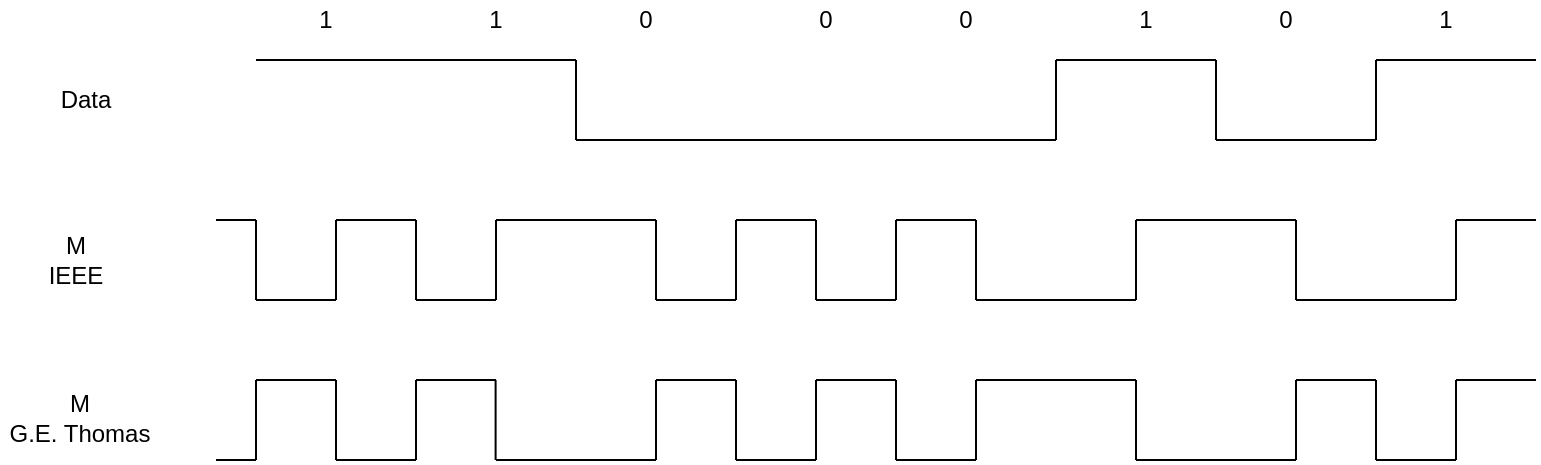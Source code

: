 <mxfile version="21.0.6" type="github"><diagram name="Page-1" id="zPCsERkUeqQOxDV2XIy1"><mxGraphModel dx="794" dy="416" grid="1" gridSize="10" guides="1" tooltips="1" connect="1" arrows="1" fold="1" page="1" pageScale="1" pageWidth="850" pageHeight="1100" math="0" shadow="0"><root><mxCell id="0"/><mxCell id="1" parent="0"/><mxCell id="ODUFzK6pWekkEToUxwfC-9" value="" style="endArrow=none;html=1;rounded=0;" parent="1" edge="1"><mxGeometry width="50" height="50" relative="1" as="geometry"><mxPoint x="260" y="120" as="sourcePoint"/><mxPoint x="280" y="120" as="targetPoint"/><Array as="points"><mxPoint x="270" y="120"/></Array></mxGeometry></mxCell><mxCell id="ODUFzK6pWekkEToUxwfC-11" value="" style="endArrow=none;html=1;rounded=0;" parent="1" edge="1"><mxGeometry width="50" height="50" relative="1" as="geometry"><mxPoint x="280" y="120" as="sourcePoint"/><mxPoint x="280" y="160" as="targetPoint"/><Array as="points"><mxPoint x="280" y="130"/></Array></mxGeometry></mxCell><mxCell id="ODUFzK6pWekkEToUxwfC-12" value="" style="endArrow=none;html=1;rounded=0;" parent="1" edge="1"><mxGeometry width="50" height="50" relative="1" as="geometry"><mxPoint x="280" y="160" as="sourcePoint"/><mxPoint x="320" y="160" as="targetPoint"/><Array as="points"><mxPoint x="310" y="160"/></Array></mxGeometry></mxCell><mxCell id="ODUFzK6pWekkEToUxwfC-13" value="" style="endArrow=none;html=1;rounded=0;" parent="1" edge="1"><mxGeometry width="50" height="50" relative="1" as="geometry"><mxPoint x="320" y="120" as="sourcePoint"/><mxPoint x="320" y="160" as="targetPoint"/><Array as="points"><mxPoint x="320" y="130"/></Array></mxGeometry></mxCell><mxCell id="ODUFzK6pWekkEToUxwfC-14" value="" style="endArrow=none;html=1;rounded=0;" parent="1" edge="1"><mxGeometry width="50" height="50" relative="1" as="geometry"><mxPoint x="320" y="120" as="sourcePoint"/><mxPoint x="360" y="120" as="targetPoint"/><Array as="points"><mxPoint x="350" y="120"/></Array></mxGeometry></mxCell><mxCell id="ODUFzK6pWekkEToUxwfC-15" value="" style="endArrow=none;html=1;rounded=0;" parent="1" edge="1"><mxGeometry width="50" height="50" relative="1" as="geometry"><mxPoint x="360" y="120" as="sourcePoint"/><mxPoint x="360" y="160" as="targetPoint"/><Array as="points"><mxPoint x="360" y="130"/></Array></mxGeometry></mxCell><mxCell id="ODUFzK6pWekkEToUxwfC-16" value="" style="endArrow=none;html=1;rounded=0;" parent="1" edge="1"><mxGeometry width="50" height="50" relative="1" as="geometry"><mxPoint x="360" y="160" as="sourcePoint"/><mxPoint x="400" y="160" as="targetPoint"/><Array as="points"><mxPoint x="390" y="160"/></Array></mxGeometry></mxCell><mxCell id="ODUFzK6pWekkEToUxwfC-17" value="1" style="text;strokeColor=none;align=center;fillColor=none;html=1;verticalAlign=middle;whiteSpace=wrap;rounded=0;" parent="1" vertex="1"><mxGeometry x="290" y="10" width="50" height="20" as="geometry"/></mxCell><mxCell id="ODUFzK6pWekkEToUxwfC-18" value="" style="endArrow=none;html=1;rounded=0;" parent="1" edge="1"><mxGeometry width="50" height="50" relative="1" as="geometry"><mxPoint x="280" y="40" as="sourcePoint"/><mxPoint x="440" y="40" as="targetPoint"/><Array as="points"><mxPoint x="310" y="40"/></Array></mxGeometry></mxCell><mxCell id="ODUFzK6pWekkEToUxwfC-19" value="" style="endArrow=none;html=1;rounded=0;" parent="1" edge="1"><mxGeometry width="50" height="50" relative="1" as="geometry"><mxPoint x="400" y="120" as="sourcePoint"/><mxPoint x="400" y="160" as="targetPoint"/><Array as="points"><mxPoint x="400" y="130"/></Array></mxGeometry></mxCell><mxCell id="ODUFzK6pWekkEToUxwfC-20" value="" style="endArrow=none;html=1;rounded=0;" parent="1" edge="1"><mxGeometry width="50" height="50" relative="1" as="geometry"><mxPoint x="440" y="40" as="sourcePoint"/><mxPoint x="440" y="80" as="targetPoint"/><Array as="points"><mxPoint x="440" y="50"/></Array></mxGeometry></mxCell><mxCell id="ODUFzK6pWekkEToUxwfC-21" value="" style="endArrow=none;html=1;rounded=0;" parent="1" edge="1"><mxGeometry width="50" height="50" relative="1" as="geometry"><mxPoint x="440" y="80" as="sourcePoint"/><mxPoint x="680" y="80" as="targetPoint"/><Array as="points"><mxPoint x="470" y="80"/></Array></mxGeometry></mxCell><mxCell id="ODUFzK6pWekkEToUxwfC-22" value="1" style="text;strokeColor=none;align=center;fillColor=none;html=1;verticalAlign=middle;whiteSpace=wrap;rounded=0;" parent="1" vertex="1"><mxGeometry x="375" y="10" width="50" height="20" as="geometry"/></mxCell><mxCell id="ODUFzK6pWekkEToUxwfC-23" value="0" style="text;strokeColor=none;align=center;fillColor=none;html=1;verticalAlign=middle;whiteSpace=wrap;rounded=0;" parent="1" vertex="1"><mxGeometry x="450" y="10" width="50" height="20" as="geometry"/></mxCell><mxCell id="ODUFzK6pWekkEToUxwfC-24" value="0" style="text;strokeColor=none;align=center;fillColor=none;html=1;verticalAlign=middle;whiteSpace=wrap;rounded=0;" parent="1" vertex="1"><mxGeometry x="540" y="10" width="50" height="20" as="geometry"/></mxCell><mxCell id="ODUFzK6pWekkEToUxwfC-25" value="0" style="text;strokeColor=none;align=center;fillColor=none;html=1;verticalAlign=middle;whiteSpace=wrap;rounded=0;" parent="1" vertex="1"><mxGeometry x="610" y="10" width="50" height="20" as="geometry"/></mxCell><mxCell id="ODUFzK6pWekkEToUxwfC-26" value="" style="endArrow=none;html=1;rounded=0;" parent="1" edge="1"><mxGeometry width="50" height="50" relative="1" as="geometry"><mxPoint x="680" y="40" as="sourcePoint"/><mxPoint x="760" y="40" as="targetPoint"/><Array as="points"><mxPoint x="710" y="40"/></Array></mxGeometry></mxCell><mxCell id="ODUFzK6pWekkEToUxwfC-27" value="" style="endArrow=none;html=1;rounded=0;" parent="1" edge="1"><mxGeometry width="50" height="50" relative="1" as="geometry"><mxPoint x="760" y="80" as="sourcePoint"/><mxPoint x="840" y="80" as="targetPoint"/><Array as="points"><mxPoint x="790" y="80"/></Array></mxGeometry></mxCell><mxCell id="ODUFzK6pWekkEToUxwfC-28" value="" style="endArrow=none;html=1;rounded=0;" parent="1" edge="1"><mxGeometry width="50" height="50" relative="1" as="geometry"><mxPoint x="840" y="40" as="sourcePoint"/><mxPoint x="920" y="40" as="targetPoint"/><Array as="points"><mxPoint x="870" y="40"/></Array></mxGeometry></mxCell><mxCell id="ODUFzK6pWekkEToUxwfC-29" value="" style="endArrow=none;html=1;rounded=0;" parent="1" edge="1"><mxGeometry width="50" height="50" relative="1" as="geometry"><mxPoint x="680" y="40" as="sourcePoint"/><mxPoint x="680" y="80" as="targetPoint"/><Array as="points"><mxPoint x="680" y="50"/></Array></mxGeometry></mxCell><mxCell id="ODUFzK6pWekkEToUxwfC-30" value="" style="endArrow=none;html=1;rounded=0;" parent="1" edge="1"><mxGeometry width="50" height="50" relative="1" as="geometry"><mxPoint x="760" y="40" as="sourcePoint"/><mxPoint x="760" y="80" as="targetPoint"/><Array as="points"><mxPoint x="760" y="50"/></Array></mxGeometry></mxCell><mxCell id="ODUFzK6pWekkEToUxwfC-31" value="" style="endArrow=none;html=1;rounded=0;" parent="1" edge="1"><mxGeometry width="50" height="50" relative="1" as="geometry"><mxPoint x="840" y="40" as="sourcePoint"/><mxPoint x="840" y="80" as="targetPoint"/><Array as="points"><mxPoint x="840" y="50"/></Array></mxGeometry></mxCell><mxCell id="ODUFzK6pWekkEToUxwfC-32" value="" style="endArrow=none;html=1;rounded=0;" parent="1" edge="1"><mxGeometry width="50" height="50" relative="1" as="geometry"><mxPoint x="400" y="120" as="sourcePoint"/><mxPoint x="440" y="120" as="targetPoint"/><Array as="points"><mxPoint x="430" y="120"/></Array></mxGeometry></mxCell><mxCell id="ODUFzK6pWekkEToUxwfC-33" value="" style="endArrow=none;html=1;rounded=0;" parent="1" edge="1"><mxGeometry width="50" height="50" relative="1" as="geometry"><mxPoint x="440" y="120" as="sourcePoint"/><mxPoint x="480" y="120" as="targetPoint"/><Array as="points"><mxPoint x="470" y="120"/></Array></mxGeometry></mxCell><mxCell id="ODUFzK6pWekkEToUxwfC-34" value="" style="endArrow=none;html=1;rounded=0;" parent="1" edge="1"><mxGeometry width="50" height="50" relative="1" as="geometry"><mxPoint x="480" y="160" as="sourcePoint"/><mxPoint x="520" y="160" as="targetPoint"/><Array as="points"><mxPoint x="510" y="160"/></Array></mxGeometry></mxCell><mxCell id="ODUFzK6pWekkEToUxwfC-35" value="" style="endArrow=none;html=1;rounded=0;" parent="1" edge="1"><mxGeometry width="50" height="50" relative="1" as="geometry"><mxPoint x="480" y="120" as="sourcePoint"/><mxPoint x="480" y="160" as="targetPoint"/><Array as="points"><mxPoint x="480" y="130"/></Array></mxGeometry></mxCell><mxCell id="ODUFzK6pWekkEToUxwfC-38" value="" style="endArrow=none;html=1;rounded=0;" parent="1" edge="1"><mxGeometry width="50" height="50" relative="1" as="geometry"><mxPoint x="520" y="120" as="sourcePoint"/><mxPoint x="520" y="160" as="targetPoint"/><Array as="points"><mxPoint x="520" y="130"/></Array></mxGeometry></mxCell><mxCell id="ODUFzK6pWekkEToUxwfC-39" value="" style="endArrow=none;html=1;rounded=0;" parent="1" edge="1"><mxGeometry width="50" height="50" relative="1" as="geometry"><mxPoint x="520" y="120" as="sourcePoint"/><mxPoint x="560" y="120" as="targetPoint"/><Array as="points"><mxPoint x="550" y="120"/></Array></mxGeometry></mxCell><mxCell id="ODUFzK6pWekkEToUxwfC-40" value="" style="endArrow=none;html=1;rounded=0;" parent="1" edge="1"><mxGeometry width="50" height="50" relative="1" as="geometry"><mxPoint x="560" y="120" as="sourcePoint"/><mxPoint x="560" y="160" as="targetPoint"/><Array as="points"><mxPoint x="560" y="130"/></Array></mxGeometry></mxCell><mxCell id="ODUFzK6pWekkEToUxwfC-41" value="" style="endArrow=none;html=1;rounded=0;" parent="1" edge="1"><mxGeometry width="50" height="50" relative="1" as="geometry"><mxPoint x="560" y="160" as="sourcePoint"/><mxPoint x="600" y="160" as="targetPoint"/><Array as="points"><mxPoint x="590" y="160"/></Array></mxGeometry></mxCell><mxCell id="ODUFzK6pWekkEToUxwfC-42" value="" style="endArrow=none;html=1;rounded=0;" parent="1" edge="1"><mxGeometry width="50" height="50" relative="1" as="geometry"><mxPoint x="600" y="120" as="sourcePoint"/><mxPoint x="600" y="160" as="targetPoint"/><Array as="points"><mxPoint x="600" y="130"/></Array></mxGeometry></mxCell><mxCell id="ODUFzK6pWekkEToUxwfC-43" value="" style="endArrow=none;html=1;rounded=0;" parent="1" edge="1"><mxGeometry width="50" height="50" relative="1" as="geometry"><mxPoint x="600" y="120" as="sourcePoint"/><mxPoint x="640" y="120" as="targetPoint"/><Array as="points"><mxPoint x="630" y="120"/></Array></mxGeometry></mxCell><mxCell id="ODUFzK6pWekkEToUxwfC-44" value="" style="endArrow=none;html=1;rounded=0;" parent="1" edge="1"><mxGeometry width="50" height="50" relative="1" as="geometry"><mxPoint x="640" y="120" as="sourcePoint"/><mxPoint x="640" y="160" as="targetPoint"/><Array as="points"><mxPoint x="640" y="130"/></Array></mxGeometry></mxCell><mxCell id="ODUFzK6pWekkEToUxwfC-45" value="" style="endArrow=none;html=1;rounded=0;" parent="1" edge="1"><mxGeometry width="50" height="50" relative="1" as="geometry"><mxPoint x="720" y="120" as="sourcePoint"/><mxPoint x="720" y="160" as="targetPoint"/><Array as="points"><mxPoint x="720" y="130"/></Array></mxGeometry></mxCell><mxCell id="ODUFzK6pWekkEToUxwfC-46" value="1" style="text;strokeColor=none;align=center;fillColor=none;html=1;verticalAlign=middle;whiteSpace=wrap;rounded=0;" parent="1" vertex="1"><mxGeometry x="700" y="10" width="50" height="20" as="geometry"/></mxCell><mxCell id="ODUFzK6pWekkEToUxwfC-47" value="0" style="text;strokeColor=none;align=center;fillColor=none;html=1;verticalAlign=middle;whiteSpace=wrap;rounded=0;" parent="1" vertex="1"><mxGeometry x="770" y="10" width="50" height="20" as="geometry"/></mxCell><mxCell id="ODUFzK6pWekkEToUxwfC-48" value="1" style="text;strokeColor=none;align=center;fillColor=none;html=1;verticalAlign=middle;whiteSpace=wrap;rounded=0;" parent="1" vertex="1"><mxGeometry x="850" y="10" width="50" height="20" as="geometry"/></mxCell><mxCell id="ODUFzK6pWekkEToUxwfC-49" value="" style="endArrow=none;html=1;rounded=0;" parent="1" edge="1"><mxGeometry width="50" height="50" relative="1" as="geometry"><mxPoint x="640" y="160" as="sourcePoint"/><mxPoint x="680" y="160" as="targetPoint"/><Array as="points"><mxPoint x="670" y="160"/></Array></mxGeometry></mxCell><mxCell id="ODUFzK6pWekkEToUxwfC-50" value="" style="endArrow=none;html=1;rounded=0;" parent="1" edge="1"><mxGeometry width="50" height="50" relative="1" as="geometry"><mxPoint x="680" y="160" as="sourcePoint"/><mxPoint x="720" y="160" as="targetPoint"/><Array as="points"><mxPoint x="710" y="160"/></Array></mxGeometry></mxCell><mxCell id="ODUFzK6pWekkEToUxwfC-51" value="" style="endArrow=none;html=1;rounded=0;" parent="1" edge="1"><mxGeometry width="50" height="50" relative="1" as="geometry"><mxPoint x="720" y="120" as="sourcePoint"/><mxPoint x="760" y="120" as="targetPoint"/><Array as="points"><mxPoint x="750" y="120"/></Array></mxGeometry></mxCell><mxCell id="ODUFzK6pWekkEToUxwfC-52" value="" style="endArrow=none;html=1;rounded=0;" parent="1" edge="1"><mxGeometry width="50" height="50" relative="1" as="geometry"><mxPoint x="760" y="120" as="sourcePoint"/><mxPoint x="800" y="120" as="targetPoint"/><Array as="points"><mxPoint x="790" y="120"/></Array></mxGeometry></mxCell><mxCell id="ODUFzK6pWekkEToUxwfC-53" value="" style="endArrow=none;html=1;rounded=0;" parent="1" edge="1"><mxGeometry width="50" height="50" relative="1" as="geometry"><mxPoint x="800" y="120" as="sourcePoint"/><mxPoint x="800" y="160" as="targetPoint"/><Array as="points"><mxPoint x="800" y="130"/></Array></mxGeometry></mxCell><mxCell id="ODUFzK6pWekkEToUxwfC-54" value="" style="endArrow=none;html=1;rounded=0;" parent="1" edge="1"><mxGeometry width="50" height="50" relative="1" as="geometry"><mxPoint x="800" y="160" as="sourcePoint"/><mxPoint x="840" y="160" as="targetPoint"/><Array as="points"><mxPoint x="830" y="160"/></Array></mxGeometry></mxCell><mxCell id="ODUFzK6pWekkEToUxwfC-55" value="" style="endArrow=none;html=1;rounded=0;" parent="1" edge="1"><mxGeometry width="50" height="50" relative="1" as="geometry"><mxPoint x="840" y="160" as="sourcePoint"/><mxPoint x="880" y="160" as="targetPoint"/><Array as="points"><mxPoint x="870" y="160"/></Array></mxGeometry></mxCell><mxCell id="ODUFzK6pWekkEToUxwfC-56" value="" style="endArrow=none;html=1;rounded=0;" parent="1" edge="1"><mxGeometry width="50" height="50" relative="1" as="geometry"><mxPoint x="880" y="120" as="sourcePoint"/><mxPoint x="880" y="160" as="targetPoint"/><Array as="points"><mxPoint x="880" y="130"/></Array></mxGeometry></mxCell><mxCell id="ODUFzK6pWekkEToUxwfC-57" value="" style="endArrow=none;html=1;rounded=0;" parent="1" edge="1"><mxGeometry width="50" height="50" relative="1" as="geometry"><mxPoint x="880" y="120" as="sourcePoint"/><mxPoint x="920" y="120" as="targetPoint"/><Array as="points"><mxPoint x="910" y="120"/></Array></mxGeometry></mxCell><mxCell id="ODUFzK6pWekkEToUxwfC-58" value="M &lt;br&gt;IEEE" style="text;strokeColor=none;align=center;fillColor=none;html=1;verticalAlign=middle;whiteSpace=wrap;rounded=0;" parent="1" vertex="1"><mxGeometry x="160" y="130" width="60" height="20" as="geometry"/></mxCell><mxCell id="ODUFzK6pWekkEToUxwfC-59" value="" style="endArrow=none;html=1;rounded=0;" parent="1" edge="1"><mxGeometry width="50" height="50" relative="1" as="geometry"><mxPoint x="260" y="240" as="sourcePoint"/><mxPoint x="280" y="240" as="targetPoint"/><Array as="points"><mxPoint x="270" y="240"/></Array></mxGeometry></mxCell><mxCell id="ODUFzK6pWekkEToUxwfC-60" value="" style="endArrow=none;html=1;rounded=0;" parent="1" edge="1"><mxGeometry width="50" height="50" relative="1" as="geometry"><mxPoint x="280" y="200" as="sourcePoint"/><mxPoint x="280" y="240" as="targetPoint"/><Array as="points"><mxPoint x="280" y="210"/></Array></mxGeometry></mxCell><mxCell id="ODUFzK6pWekkEToUxwfC-61" value="" style="endArrow=none;html=1;rounded=0;" parent="1" edge="1"><mxGeometry width="50" height="50" relative="1" as="geometry"><mxPoint x="280" y="200" as="sourcePoint"/><mxPoint x="320" y="200" as="targetPoint"/><Array as="points"><mxPoint x="310" y="200"/></Array></mxGeometry></mxCell><mxCell id="ODUFzK6pWekkEToUxwfC-62" value="" style="endArrow=none;html=1;rounded=0;" parent="1" edge="1"><mxGeometry width="50" height="50" relative="1" as="geometry"><mxPoint x="320" y="200" as="sourcePoint"/><mxPoint x="320" y="240" as="targetPoint"/><Array as="points"><mxPoint x="320" y="210"/></Array></mxGeometry></mxCell><mxCell id="ODUFzK6pWekkEToUxwfC-63" value="" style="endArrow=none;html=1;rounded=0;" parent="1" edge="1"><mxGeometry width="50" height="50" relative="1" as="geometry"><mxPoint x="320" y="240" as="sourcePoint"/><mxPoint x="360" y="240" as="targetPoint"/><Array as="points"><mxPoint x="350" y="240"/></Array></mxGeometry></mxCell><mxCell id="ODUFzK6pWekkEToUxwfC-64" value="" style="endArrow=none;html=1;rounded=0;" parent="1" edge="1"><mxGeometry width="50" height="50" relative="1" as="geometry"><mxPoint x="360" y="200" as="sourcePoint"/><mxPoint x="360" y="240" as="targetPoint"/><Array as="points"><mxPoint x="360" y="210"/></Array></mxGeometry></mxCell><mxCell id="ODUFzK6pWekkEToUxwfC-65" value="" style="endArrow=none;html=1;rounded=0;" parent="1" edge="1"><mxGeometry width="50" height="50" relative="1" as="geometry"><mxPoint x="360" y="200" as="sourcePoint"/><mxPoint x="400" y="200" as="targetPoint"/><Array as="points"><mxPoint x="390" y="200"/></Array></mxGeometry></mxCell><mxCell id="ODUFzK6pWekkEToUxwfC-66" value="" style="endArrow=none;html=1;rounded=0;" parent="1" edge="1"><mxGeometry width="50" height="50" relative="1" as="geometry"><mxPoint x="399.8" y="200" as="sourcePoint"/><mxPoint x="399.8" y="240" as="targetPoint"/><Array as="points"><mxPoint x="399.8" y="210"/></Array></mxGeometry></mxCell><mxCell id="ODUFzK6pWekkEToUxwfC-67" value="" style="endArrow=none;html=1;rounded=0;" parent="1" edge="1"><mxGeometry width="50" height="50" relative="1" as="geometry"><mxPoint x="400" y="240" as="sourcePoint"/><mxPoint x="440" y="240" as="targetPoint"/><Array as="points"><mxPoint x="430" y="240"/></Array></mxGeometry></mxCell><mxCell id="ODUFzK6pWekkEToUxwfC-68" value="" style="endArrow=none;html=1;rounded=0;" parent="1" edge="1"><mxGeometry width="50" height="50" relative="1" as="geometry"><mxPoint x="440" y="240" as="sourcePoint"/><mxPoint x="480" y="240" as="targetPoint"/><Array as="points"><mxPoint x="470" y="240"/></Array></mxGeometry></mxCell><mxCell id="ODUFzK6pWekkEToUxwfC-69" value="" style="endArrow=none;html=1;rounded=0;" parent="1" edge="1"><mxGeometry width="50" height="50" relative="1" as="geometry"><mxPoint x="480" y="200" as="sourcePoint"/><mxPoint x="480" y="240" as="targetPoint"/><Array as="points"><mxPoint x="480" y="210"/></Array></mxGeometry></mxCell><mxCell id="ODUFzK6pWekkEToUxwfC-70" value="" style="endArrow=none;html=1;rounded=0;" parent="1" edge="1"><mxGeometry width="50" height="50" relative="1" as="geometry"><mxPoint x="480" y="200" as="sourcePoint"/><mxPoint x="520" y="200" as="targetPoint"/><Array as="points"><mxPoint x="510" y="200"/></Array></mxGeometry></mxCell><mxCell id="ODUFzK6pWekkEToUxwfC-71" value="" style="endArrow=none;html=1;rounded=0;" parent="1" edge="1"><mxGeometry width="50" height="50" relative="1" as="geometry"><mxPoint x="520" y="200" as="sourcePoint"/><mxPoint x="520" y="240" as="targetPoint"/><Array as="points"><mxPoint x="520" y="210"/></Array></mxGeometry></mxCell><mxCell id="ODUFzK6pWekkEToUxwfC-72" value="" style="endArrow=none;html=1;rounded=0;" parent="1" edge="1"><mxGeometry width="50" height="50" relative="1" as="geometry"><mxPoint x="520" y="240" as="sourcePoint"/><mxPoint x="560" y="240" as="targetPoint"/><Array as="points"><mxPoint x="550" y="240"/></Array></mxGeometry></mxCell><mxCell id="ODUFzK6pWekkEToUxwfC-73" value="" style="endArrow=none;html=1;rounded=0;" parent="1" edge="1"><mxGeometry width="50" height="50" relative="1" as="geometry"><mxPoint x="560" y="200" as="sourcePoint"/><mxPoint x="560" y="240" as="targetPoint"/><Array as="points"><mxPoint x="560" y="210"/></Array></mxGeometry></mxCell><mxCell id="ODUFzK6pWekkEToUxwfC-74" value="" style="endArrow=none;html=1;rounded=0;" parent="1" edge="1"><mxGeometry width="50" height="50" relative="1" as="geometry"><mxPoint x="560" y="200" as="sourcePoint"/><mxPoint x="600" y="200" as="targetPoint"/><Array as="points"><mxPoint x="590" y="200"/></Array></mxGeometry></mxCell><mxCell id="ODUFzK6pWekkEToUxwfC-75" value="" style="endArrow=none;html=1;rounded=0;" parent="1" edge="1"><mxGeometry width="50" height="50" relative="1" as="geometry"><mxPoint x="600" y="240" as="sourcePoint"/><mxPoint x="640" y="240" as="targetPoint"/><Array as="points"><mxPoint x="630" y="240"/></Array></mxGeometry></mxCell><mxCell id="ODUFzK6pWekkEToUxwfC-76" value="" style="endArrow=none;html=1;rounded=0;" parent="1" edge="1"><mxGeometry width="50" height="50" relative="1" as="geometry"><mxPoint x="600" y="200" as="sourcePoint"/><mxPoint x="600" y="240" as="targetPoint"/><Array as="points"><mxPoint x="600" y="210"/></Array></mxGeometry></mxCell><mxCell id="ODUFzK6pWekkEToUxwfC-77" value="" style="endArrow=none;html=1;rounded=0;" parent="1" edge="1"><mxGeometry width="50" height="50" relative="1" as="geometry"><mxPoint x="640" y="200" as="sourcePoint"/><mxPoint x="640" y="240" as="targetPoint"/><Array as="points"><mxPoint x="640" y="210"/></Array></mxGeometry></mxCell><mxCell id="ODUFzK6pWekkEToUxwfC-78" value="" style="endArrow=none;html=1;rounded=0;" parent="1" edge="1"><mxGeometry width="50" height="50" relative="1" as="geometry"><mxPoint x="640" y="200" as="sourcePoint"/><mxPoint x="680" y="200" as="targetPoint"/><Array as="points"><mxPoint x="670" y="200"/></Array></mxGeometry></mxCell><mxCell id="ODUFzK6pWekkEToUxwfC-79" value="" style="endArrow=none;html=1;rounded=0;" parent="1" edge="1"><mxGeometry width="50" height="50" relative="1" as="geometry"><mxPoint x="680" y="200" as="sourcePoint"/><mxPoint x="720" y="200" as="targetPoint"/><Array as="points"><mxPoint x="710" y="200"/></Array></mxGeometry></mxCell><mxCell id="ODUFzK6pWekkEToUxwfC-80" value="" style="endArrow=none;html=1;rounded=0;" parent="1" edge="1"><mxGeometry width="50" height="50" relative="1" as="geometry"><mxPoint x="720" y="200" as="sourcePoint"/><mxPoint x="720" y="240" as="targetPoint"/><Array as="points"><mxPoint x="720" y="210"/></Array></mxGeometry></mxCell><mxCell id="ODUFzK6pWekkEToUxwfC-81" value="" style="endArrow=none;html=1;rounded=0;" parent="1" edge="1"><mxGeometry width="50" height="50" relative="1" as="geometry"><mxPoint x="720" y="240" as="sourcePoint"/><mxPoint x="760" y="240" as="targetPoint"/><Array as="points"><mxPoint x="750" y="240"/></Array></mxGeometry></mxCell><mxCell id="ODUFzK6pWekkEToUxwfC-82" value="" style="endArrow=none;html=1;rounded=0;" parent="1" edge="1"><mxGeometry width="50" height="50" relative="1" as="geometry"><mxPoint x="760" y="240" as="sourcePoint"/><mxPoint x="800" y="240" as="targetPoint"/><Array as="points"><mxPoint x="790" y="240"/></Array></mxGeometry></mxCell><mxCell id="ODUFzK6pWekkEToUxwfC-83" value="" style="endArrow=none;html=1;rounded=0;" parent="1" edge="1"><mxGeometry width="50" height="50" relative="1" as="geometry"><mxPoint x="800" y="200" as="sourcePoint"/><mxPoint x="800" y="240" as="targetPoint"/><Array as="points"><mxPoint x="800" y="210"/></Array></mxGeometry></mxCell><mxCell id="ODUFzK6pWekkEToUxwfC-84" value="" style="endArrow=none;html=1;rounded=0;" parent="1" edge="1"><mxGeometry width="50" height="50" relative="1" as="geometry"><mxPoint x="800" y="200" as="sourcePoint"/><mxPoint x="840" y="200" as="targetPoint"/><Array as="points"><mxPoint x="830" y="200"/></Array></mxGeometry></mxCell><mxCell id="ODUFzK6pWekkEToUxwfC-85" value="" style="endArrow=none;html=1;rounded=0;" parent="1" edge="1"><mxGeometry width="50" height="50" relative="1" as="geometry"><mxPoint x="840" y="200" as="sourcePoint"/><mxPoint x="840" y="240" as="targetPoint"/><Array as="points"><mxPoint x="840" y="210"/></Array></mxGeometry></mxCell><mxCell id="ODUFzK6pWekkEToUxwfC-86" value="" style="endArrow=none;html=1;rounded=0;" parent="1" edge="1"><mxGeometry width="50" height="50" relative="1" as="geometry"><mxPoint x="840" y="240" as="sourcePoint"/><mxPoint x="880" y="240" as="targetPoint"/><Array as="points"><mxPoint x="870" y="240"/></Array></mxGeometry></mxCell><mxCell id="ODUFzK6pWekkEToUxwfC-88" value="" style="endArrow=none;html=1;rounded=0;" parent="1" edge="1"><mxGeometry width="50" height="50" relative="1" as="geometry"><mxPoint x="880" y="200" as="sourcePoint"/><mxPoint x="880" y="240" as="targetPoint"/><Array as="points"><mxPoint x="880" y="210"/></Array></mxGeometry></mxCell><mxCell id="ODUFzK6pWekkEToUxwfC-89" value="" style="endArrow=none;html=1;rounded=0;" parent="1" edge="1"><mxGeometry width="50" height="50" relative="1" as="geometry"><mxPoint x="880" y="200" as="sourcePoint"/><mxPoint x="920" y="200" as="targetPoint"/><Array as="points"><mxPoint x="910" y="200"/></Array></mxGeometry></mxCell><mxCell id="ODUFzK6pWekkEToUxwfC-90" value="Data" style="text;strokeColor=none;align=center;fillColor=none;html=1;verticalAlign=middle;whiteSpace=wrap;rounded=0;" parent="1" vertex="1"><mxGeometry x="170" y="50" width="50" height="20" as="geometry"/></mxCell><mxCell id="ODUFzK6pWekkEToUxwfC-91" value="M &lt;br&gt;G.E. Thomas" style="text;strokeColor=none;align=center;fillColor=none;html=1;verticalAlign=middle;whiteSpace=wrap;rounded=0;" parent="1" vertex="1"><mxGeometry x="152" y="209" width="80" height="20" as="geometry"/></mxCell></root></mxGraphModel></diagram></mxfile>